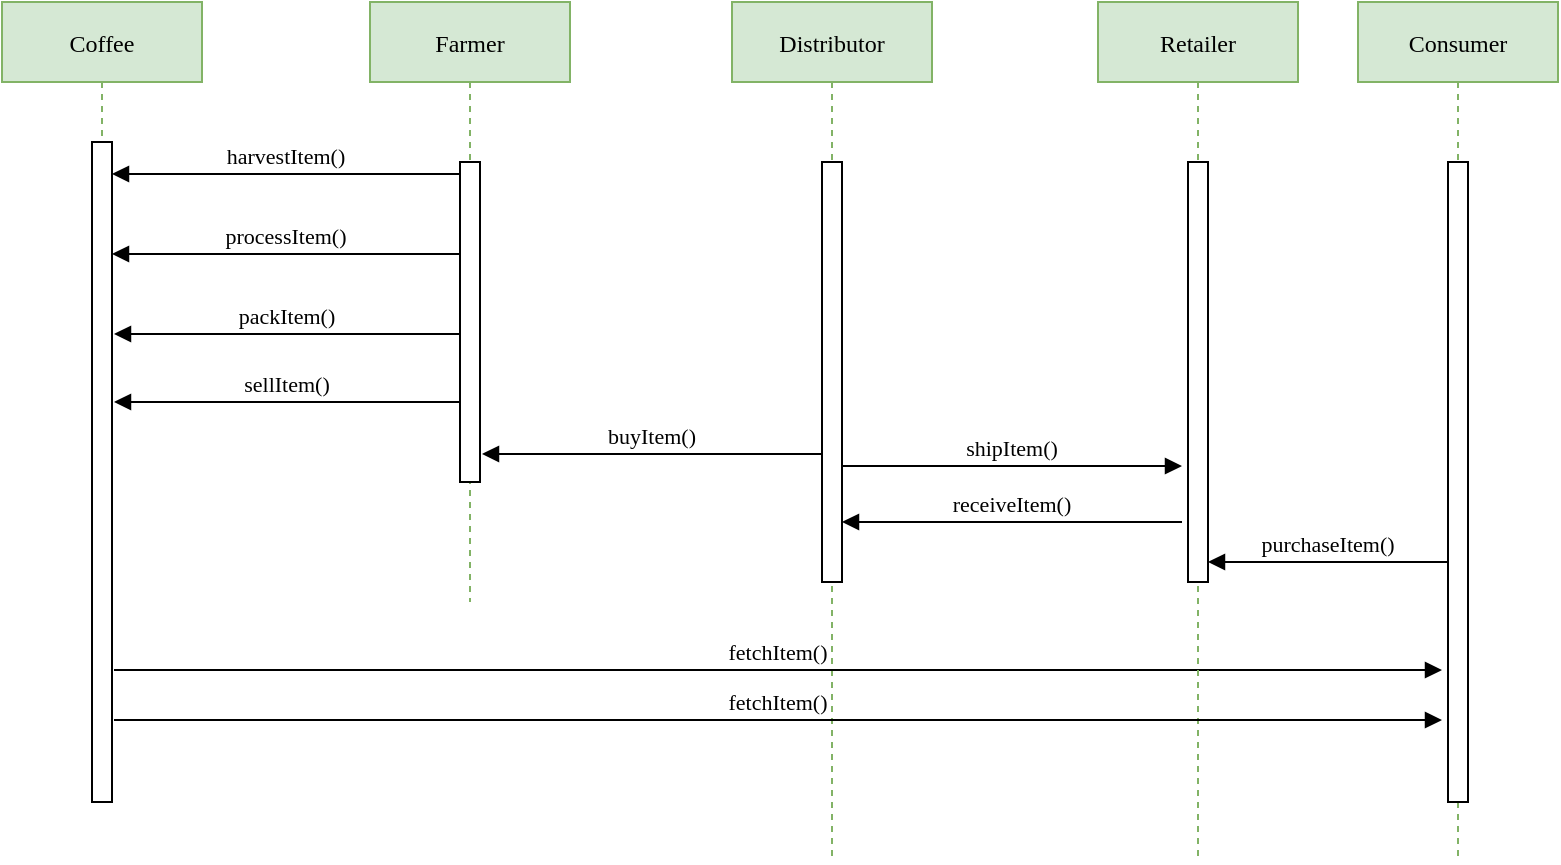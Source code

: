 <mxfile version="14.6.13" type="device"><diagram id="kgpKYQtTHZ0yAKxKKP6v" name="Page-1"><mxGraphModel dx="790" dy="557" grid="1" gridSize="10" guides="1" tooltips="1" connect="1" arrows="1" fold="1" page="1" pageScale="1" pageWidth="850" pageHeight="1100" math="0" shadow="0"><root><mxCell id="0"/><mxCell id="1" parent="0"/><mxCell id="3nuBFxr9cyL0pnOWT2aG-1" value="Coffee" style="shape=umlLifeline;perimeter=lifelinePerimeter;container=1;collapsible=0;recursiveResize=0;rounded=0;shadow=0;strokeWidth=1;fontFamily=Lucida Console;fillColor=#d5e8d4;strokeColor=#82b366;" parent="1" vertex="1"><mxGeometry x="120" y="80" width="100" height="400" as="geometry"/></mxCell><mxCell id="3nuBFxr9cyL0pnOWT2aG-2" value="" style="points=[];perimeter=orthogonalPerimeter;rounded=0;shadow=0;strokeWidth=1;" parent="3nuBFxr9cyL0pnOWT2aG-1" vertex="1"><mxGeometry x="45" y="70" width="10" height="330" as="geometry"/></mxCell><mxCell id="3nuBFxr9cyL0pnOWT2aG-5" value="Farmer" style="shape=umlLifeline;perimeter=lifelinePerimeter;container=1;collapsible=0;recursiveResize=0;rounded=0;shadow=0;strokeWidth=1;fontFamily=Lucida Console;fillColor=#d5e8d4;strokeColor=#82b366;" parent="1" vertex="1"><mxGeometry x="304" y="80" width="100" height="300" as="geometry"/></mxCell><mxCell id="3nuBFxr9cyL0pnOWT2aG-6" value="" style="points=[];perimeter=orthogonalPerimeter;rounded=0;shadow=0;strokeWidth=1;" parent="3nuBFxr9cyL0pnOWT2aG-5" vertex="1"><mxGeometry x="45" y="80" width="10" height="160" as="geometry"/></mxCell><mxCell id="3nuBFxr9cyL0pnOWT2aG-7" value="processItem()" style="verticalAlign=bottom;endArrow=block;shadow=0;strokeWidth=1;sketch=0;rounded=0;fontFamily=Lucida Console;endFill=1;" parent="1" source="3nuBFxr9cyL0pnOWT2aG-6" edge="1"><mxGeometry relative="1" as="geometry"><mxPoint x="175" y="206.0" as="targetPoint"/><mxPoint x="340" y="205" as="sourcePoint"/></mxGeometry></mxCell><mxCell id="3nuBFxr9cyL0pnOWT2aG-8" value="harvestItem()" style="verticalAlign=bottom;endArrow=block;shadow=0;strokeWidth=1;fontFamily=Lucida Console;rounded=0;" parent="1" source="3nuBFxr9cyL0pnOWT2aG-6" edge="1"><mxGeometry relative="1" as="geometry"><mxPoint x="340" y="166" as="sourcePoint"/><mxPoint x="175" y="166.0" as="targetPoint"/></mxGeometry></mxCell><mxCell id="Tt0t3c1rivCGMNK4ngVz-2" value="packItem()" style="verticalAlign=bottom;endArrow=block;shadow=0;strokeWidth=1;sketch=0;rounded=0;fontFamily=Lucida Console;endFill=1;" parent="1" source="3nuBFxr9cyL0pnOWT2aG-6" edge="1"><mxGeometry relative="1" as="geometry"><mxPoint x="176" y="246.0" as="targetPoint"/><mxPoint x="346" y="246.0" as="sourcePoint"/></mxGeometry></mxCell><mxCell id="Tt0t3c1rivCGMNK4ngVz-4" value="Distributor" style="shape=umlLifeline;perimeter=lifelinePerimeter;container=1;collapsible=0;recursiveResize=0;rounded=0;shadow=0;strokeWidth=1;fontFamily=Lucida Console;fillColor=#d5e8d4;strokeColor=#82b366;" parent="1" vertex="1"><mxGeometry x="485" y="80" width="100" height="430" as="geometry"/></mxCell><mxCell id="Tt0t3c1rivCGMNK4ngVz-5" value="" style="points=[];perimeter=orthogonalPerimeter;rounded=0;shadow=0;strokeWidth=1;" parent="Tt0t3c1rivCGMNK4ngVz-4" vertex="1"><mxGeometry x="45" y="80" width="10" height="210" as="geometry"/></mxCell><mxCell id="Tt0t3c1rivCGMNK4ngVz-6" value="buyItem()" style="verticalAlign=bottom;endArrow=block;exitX=0;exitY=0.95;shadow=0;strokeWidth=1;sketch=0;rounded=0;fontFamily=Lucida Console;endFill=1;" parent="1" edge="1"><mxGeometry relative="1" as="geometry"><mxPoint x="360" y="306.0" as="targetPoint"/><mxPoint x="530" y="306.0" as="sourcePoint"/></mxGeometry></mxCell><mxCell id="Tt0t3c1rivCGMNK4ngVz-9" value="fetchItem()" style="verticalAlign=bottom;endArrow=block;shadow=0;strokeWidth=1;sketch=0;rounded=0;fontFamily=Lucida Console;endFill=1;" parent="1" edge="1"><mxGeometry relative="1" as="geometry"><mxPoint x="840" y="414" as="targetPoint"/><mxPoint x="176" y="414" as="sourcePoint"/></mxGeometry></mxCell><mxCell id="Tt0t3c1rivCGMNK4ngVz-10" value="Retailer" style="shape=umlLifeline;perimeter=lifelinePerimeter;container=1;collapsible=0;recursiveResize=0;rounded=0;shadow=0;strokeWidth=1;fontFamily=Lucida Console;fillColor=#d5e8d4;strokeColor=#82b366;" parent="1" vertex="1"><mxGeometry x="668" y="80" width="100" height="430" as="geometry"/></mxCell><mxCell id="Tt0t3c1rivCGMNK4ngVz-11" value="" style="points=[];perimeter=orthogonalPerimeter;rounded=0;shadow=0;strokeWidth=1;" parent="Tt0t3c1rivCGMNK4ngVz-10" vertex="1"><mxGeometry x="45" y="80" width="10" height="210" as="geometry"/></mxCell><mxCell id="Tt0t3c1rivCGMNK4ngVz-12" value="Consumer" style="shape=umlLifeline;perimeter=lifelinePerimeter;container=1;collapsible=0;recursiveResize=0;rounded=0;shadow=0;strokeWidth=1;fontFamily=Lucida Console;fillColor=#d5e8d4;strokeColor=#82b366;" parent="1" vertex="1"><mxGeometry x="798" y="80" width="100" height="430" as="geometry"/></mxCell><mxCell id="Tt0t3c1rivCGMNK4ngVz-13" value="" style="points=[];perimeter=orthogonalPerimeter;rounded=0;shadow=0;strokeWidth=1;" parent="Tt0t3c1rivCGMNK4ngVz-12" vertex="1"><mxGeometry x="45" y="80" width="10" height="320" as="geometry"/></mxCell><mxCell id="SExUqkpzOZNGzbk1I5XA-1" value="sellItem()" style="verticalAlign=bottom;endArrow=block;shadow=0;strokeWidth=1;sketch=0;rounded=0;fontFamily=Lucida Console;endFill=1;" edge="1" parent="1"><mxGeometry relative="1" as="geometry"><mxPoint x="176" y="280.0" as="targetPoint"/><mxPoint x="349" y="280.0" as="sourcePoint"/></mxGeometry></mxCell><mxCell id="SExUqkpzOZNGzbk1I5XA-2" value="fetchItem()" style="verticalAlign=bottom;endArrow=block;shadow=0;strokeWidth=1;sketch=0;rounded=0;fontFamily=Lucida Console;endFill=1;" edge="1" parent="1"><mxGeometry relative="1" as="geometry"><mxPoint x="840" y="439" as="targetPoint"/><mxPoint x="176" y="439" as="sourcePoint"/></mxGeometry></mxCell><mxCell id="SExUqkpzOZNGzbk1I5XA-3" value="shipItem()" style="verticalAlign=bottom;endArrow=block;exitX=0;exitY=0.95;shadow=0;strokeWidth=1;sketch=0;rounded=0;fontFamily=Lucida Console;endFill=1;" edge="1" parent="1"><mxGeometry relative="1" as="geometry"><mxPoint x="710" y="312.0" as="targetPoint"/><mxPoint x="540" y="312.0" as="sourcePoint"/></mxGeometry></mxCell><mxCell id="SExUqkpzOZNGzbk1I5XA-4" value="receiveItem()" style="verticalAlign=bottom;endArrow=block;exitX=0;exitY=0.95;shadow=0;strokeWidth=1;sketch=0;rounded=0;fontFamily=Lucida Console;endFill=1;" edge="1" parent="1"><mxGeometry relative="1" as="geometry"><mxPoint x="540" y="340.0" as="targetPoint"/><mxPoint x="710" y="340.0" as="sourcePoint"/></mxGeometry></mxCell><mxCell id="SExUqkpzOZNGzbk1I5XA-5" value="purchaseItem()" style="verticalAlign=bottom;endArrow=block;shadow=0;strokeWidth=1;sketch=0;rounded=0;fontFamily=Lucida Console;endFill=1;" edge="1" parent="1"><mxGeometry relative="1" as="geometry"><mxPoint x="723" y="360.0" as="targetPoint"/><mxPoint x="843" y="360" as="sourcePoint"/></mxGeometry></mxCell></root></mxGraphModel></diagram></mxfile>
